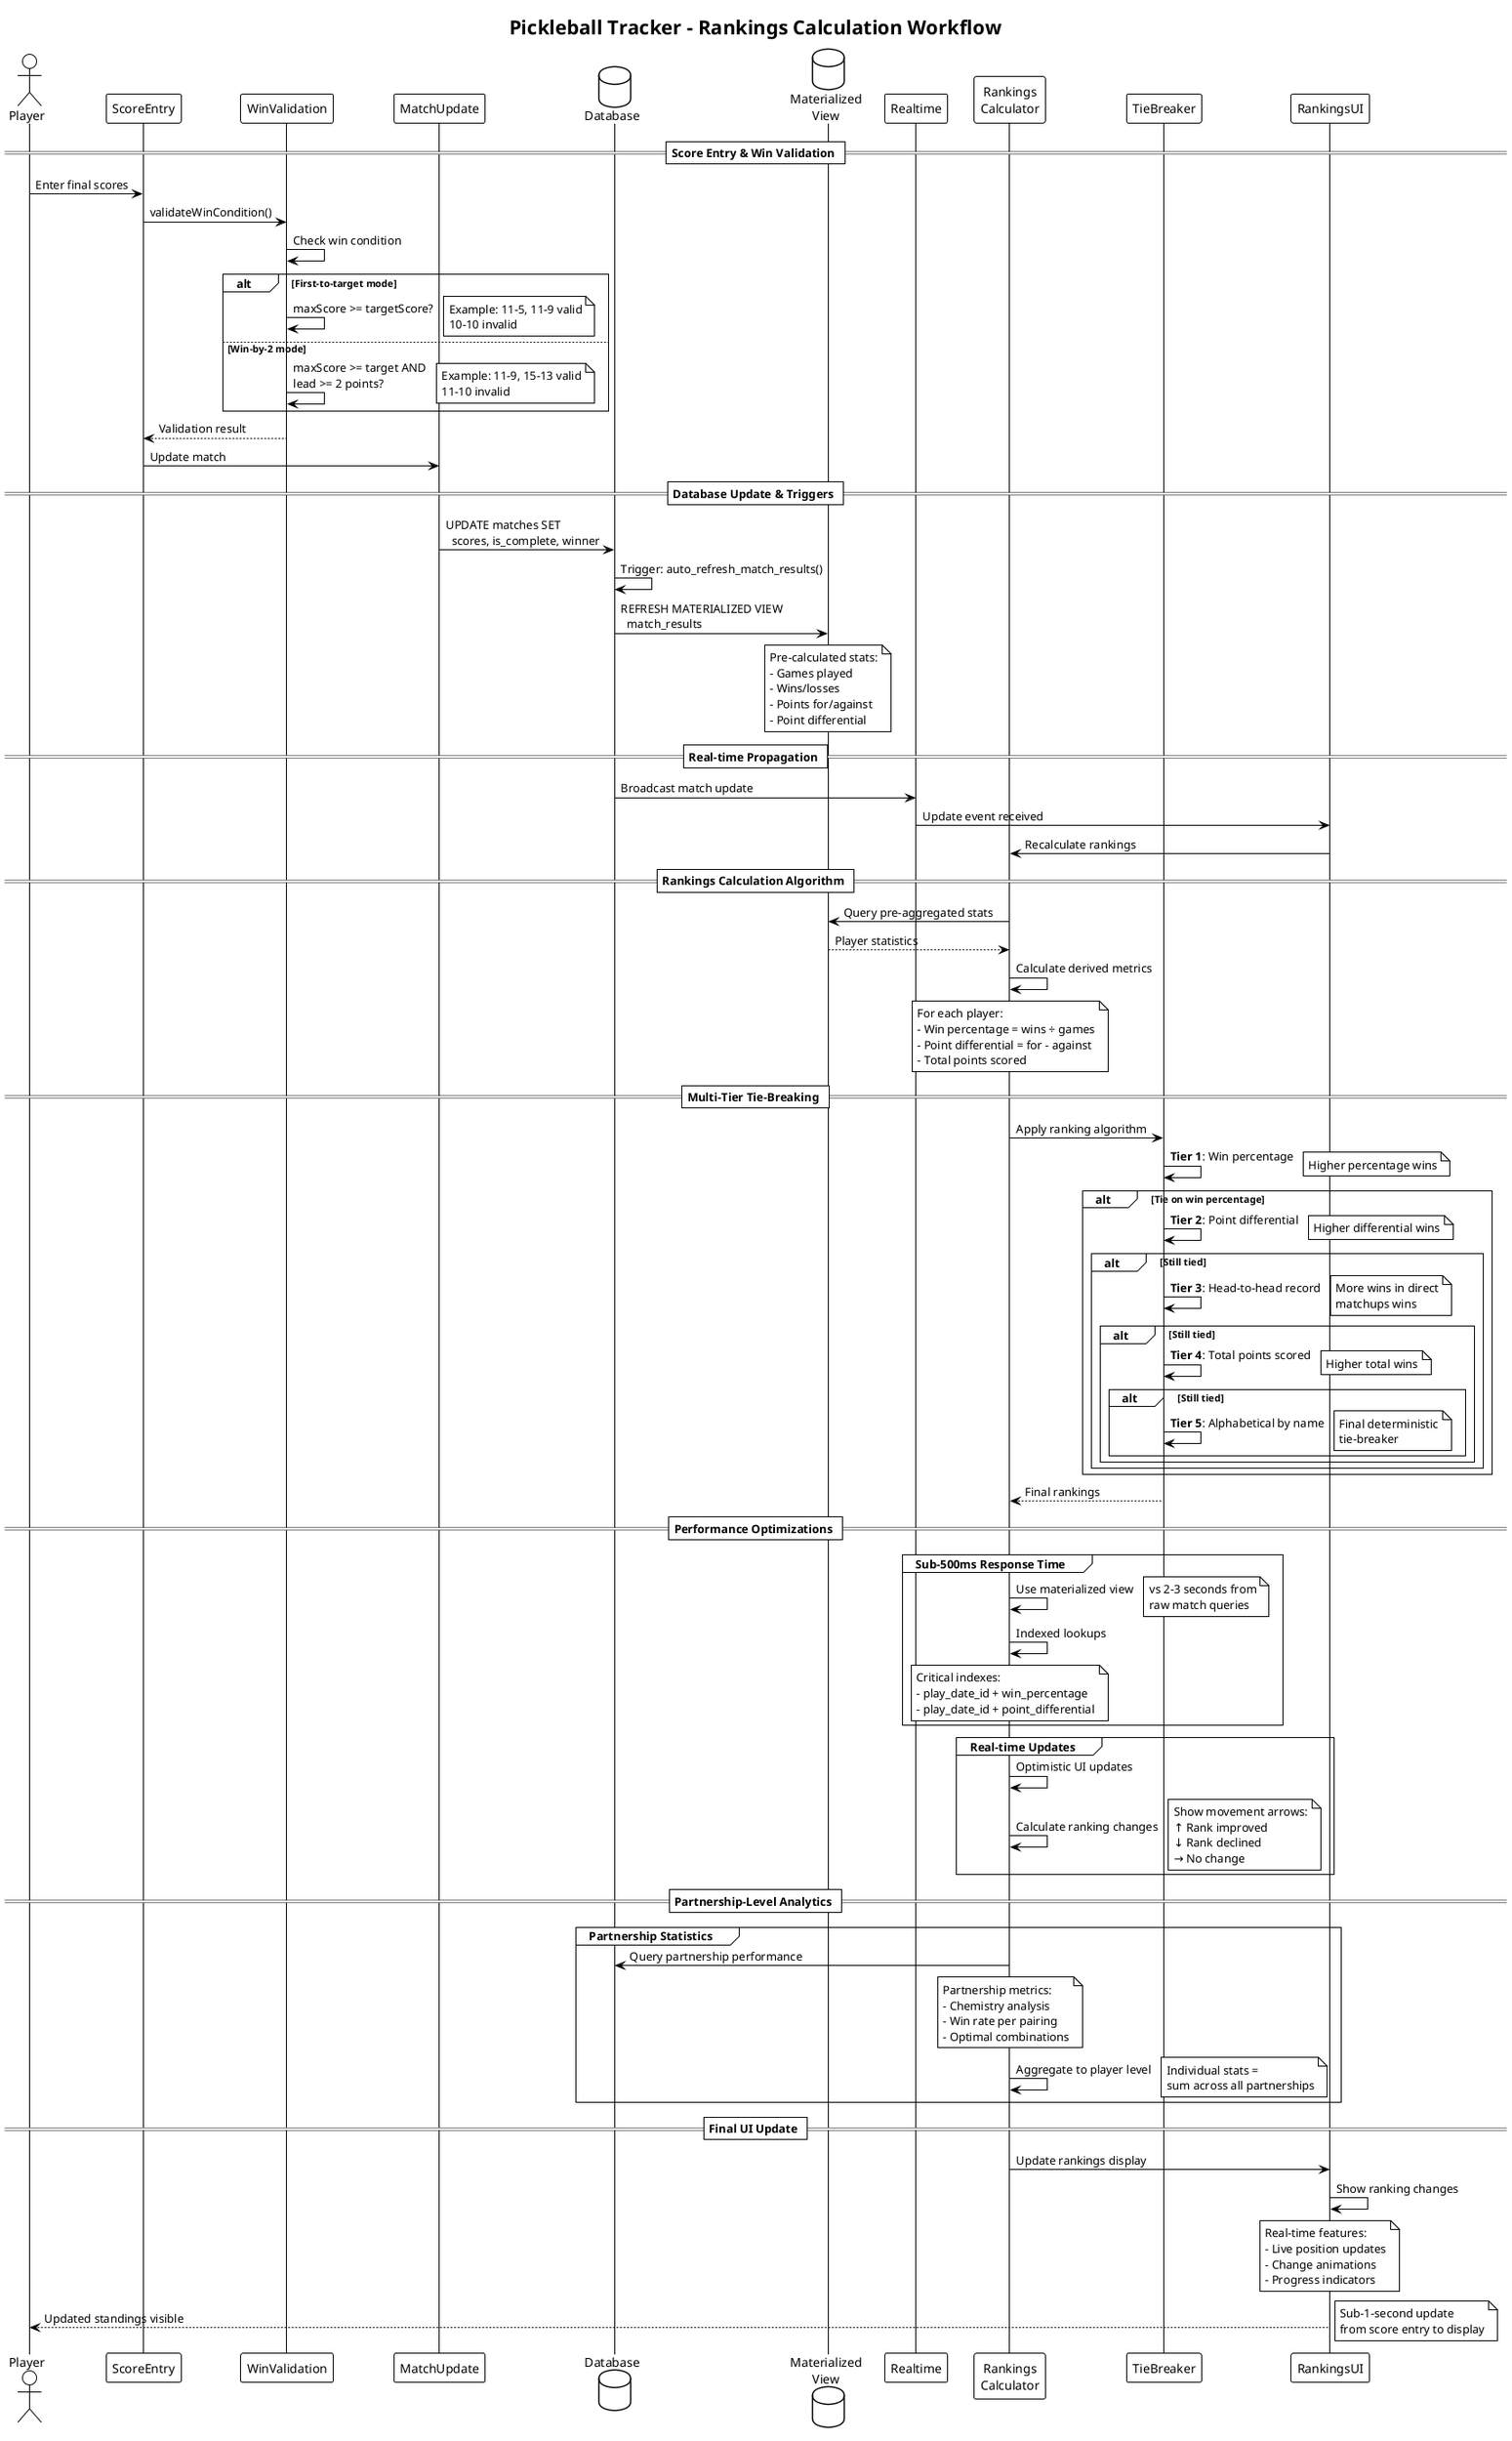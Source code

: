 @startuml Rankings Calculation Workflow
!theme plain

title Pickleball Tracker - Rankings Calculation Workflow

actor "Player" as Player
participant "ScoreEntry" as ScoreForm
participant "WinValidation" as Validator
participant "MatchUpdate" as MatchUpdater
database "Database" as DB
database "Materialized\nView" as MatView
participant "Realtime" as Realtime
participant "Rankings\nCalculator" as Calculator
participant "TieBreaker" as TieBreaker
participant "RankingsUI" as UI

== Score Entry & Win Validation ==
Player -> ScoreForm: Enter final scores
ScoreForm -> Validator: validateWinCondition()

Validator -> Validator: Check win condition
alt First-to-target mode
    Validator -> Validator: maxScore >= targetScore?
    note right: Example: 11-5, 11-9 valid\n10-10 invalid
else Win-by-2 mode
    Validator -> Validator: maxScore >= target AND\nlead >= 2 points?
    note right: Example: 11-9, 15-13 valid\n11-10 invalid
end

Validator --> ScoreForm: Validation result
ScoreForm -> MatchUpdater: Update match

== Database Update & Triggers ==
MatchUpdater -> DB: UPDATE matches SET\n  scores, is_complete, winner
DB -> DB: Trigger: auto_refresh_match_results()
DB -> MatView: REFRESH MATERIALIZED VIEW\n  match_results

note over MatView: Pre-calculated stats:\n- Games played\n- Wins/losses\n- Points for/against\n- Point differential

== Real-time Propagation ==
DB -> Realtime: Broadcast match update
Realtime -> UI: Update event received
UI -> Calculator: Recalculate rankings

== Rankings Calculation Algorithm ==
Calculator -> MatView: Query pre-aggregated stats
MatView --> Calculator: Player statistics

Calculator -> Calculator: Calculate derived metrics
note over Calculator: For each player:\n- Win percentage = wins ÷ games\n- Point differential = for - against\n- Total points scored

== Multi-Tier Tie-Breaking ==
Calculator -> TieBreaker: Apply ranking algorithm

TieBreaker -> TieBreaker: **Tier 1**: Win percentage
note right: Higher percentage wins

alt Tie on win percentage
    TieBreaker -> TieBreaker: **Tier 2**: Point differential  
    note right: Higher differential wins
    
    alt Still tied
        TieBreaker -> TieBreaker: **Tier 3**: Head-to-head record
        note right: More wins in direct\nmatchups wins
        
        alt Still tied
            TieBreaker -> TieBreaker: **Tier 4**: Total points scored
            note right: Higher total wins
            
            alt Still tied
                TieBreaker -> TieBreaker: **Tier 5**: Alphabetical by name
                note right: Final deterministic\ntie-breaker
            end
        end
    end
end

TieBreaker --> Calculator: Final rankings

== Performance Optimizations ==
group Sub-500ms Response Time
    Calculator -> Calculator: Use materialized view
    note right: vs 2-3 seconds from\nraw match queries
    
    Calculator -> Calculator: Indexed lookups
    note over Calculator: Critical indexes:\n- play_date_id + win_percentage\n- play_date_id + point_differential
end

group Real-time Updates
    Calculator -> Calculator: Optimistic UI updates
    Calculator -> Calculator: Calculate ranking changes
    note right: Show movement arrows:\n↑ Rank improved\n↓ Rank declined\n→ No change
end

== Partnership-Level Analytics ==
group Partnership Statistics
    Calculator -> DB: Query partnership performance
    note over Calculator: Partnership metrics:\n- Chemistry analysis\n- Win rate per pairing\n- Optimal combinations
    
    Calculator -> Calculator: Aggregate to player level
    note right: Individual stats =\nsum across all partnerships
end

== Final UI Update ==
Calculator -> UI: Update rankings display
UI -> UI: Show ranking changes
note over UI: Real-time features:\n- Live position updates\n- Change animations\n- Progress indicators

UI --> Player: Updated standings visible
note right: Sub-1-second update\nfrom score entry to display

@enduml